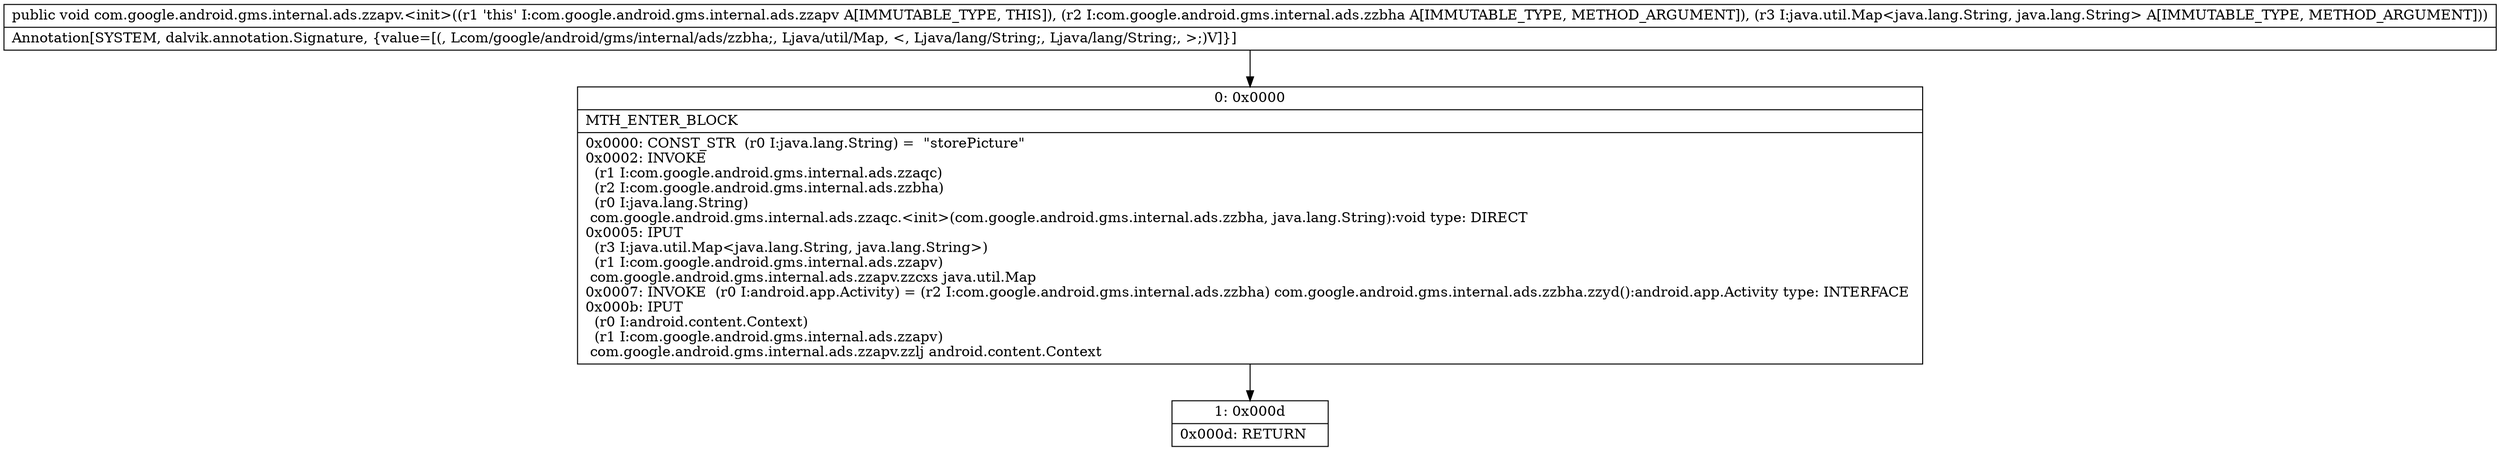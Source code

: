 digraph "CFG forcom.google.android.gms.internal.ads.zzapv.\<init\>(Lcom\/google\/android\/gms\/internal\/ads\/zzbha;Ljava\/util\/Map;)V" {
Node_0 [shape=record,label="{0\:\ 0x0000|MTH_ENTER_BLOCK\l|0x0000: CONST_STR  (r0 I:java.lang.String) =  \"storePicture\" \l0x0002: INVOKE  \l  (r1 I:com.google.android.gms.internal.ads.zzaqc)\l  (r2 I:com.google.android.gms.internal.ads.zzbha)\l  (r0 I:java.lang.String)\l com.google.android.gms.internal.ads.zzaqc.\<init\>(com.google.android.gms.internal.ads.zzbha, java.lang.String):void type: DIRECT \l0x0005: IPUT  \l  (r3 I:java.util.Map\<java.lang.String, java.lang.String\>)\l  (r1 I:com.google.android.gms.internal.ads.zzapv)\l com.google.android.gms.internal.ads.zzapv.zzcxs java.util.Map \l0x0007: INVOKE  (r0 I:android.app.Activity) = (r2 I:com.google.android.gms.internal.ads.zzbha) com.google.android.gms.internal.ads.zzbha.zzyd():android.app.Activity type: INTERFACE \l0x000b: IPUT  \l  (r0 I:android.content.Context)\l  (r1 I:com.google.android.gms.internal.ads.zzapv)\l com.google.android.gms.internal.ads.zzapv.zzlj android.content.Context \l}"];
Node_1 [shape=record,label="{1\:\ 0x000d|0x000d: RETURN   \l}"];
MethodNode[shape=record,label="{public void com.google.android.gms.internal.ads.zzapv.\<init\>((r1 'this' I:com.google.android.gms.internal.ads.zzapv A[IMMUTABLE_TYPE, THIS]), (r2 I:com.google.android.gms.internal.ads.zzbha A[IMMUTABLE_TYPE, METHOD_ARGUMENT]), (r3 I:java.util.Map\<java.lang.String, java.lang.String\> A[IMMUTABLE_TYPE, METHOD_ARGUMENT]))  | Annotation[SYSTEM, dalvik.annotation.Signature, \{value=[(, Lcom\/google\/android\/gms\/internal\/ads\/zzbha;, Ljava\/util\/Map, \<, Ljava\/lang\/String;, Ljava\/lang\/String;, \>;)V]\}]\l}"];
MethodNode -> Node_0;
Node_0 -> Node_1;
}

